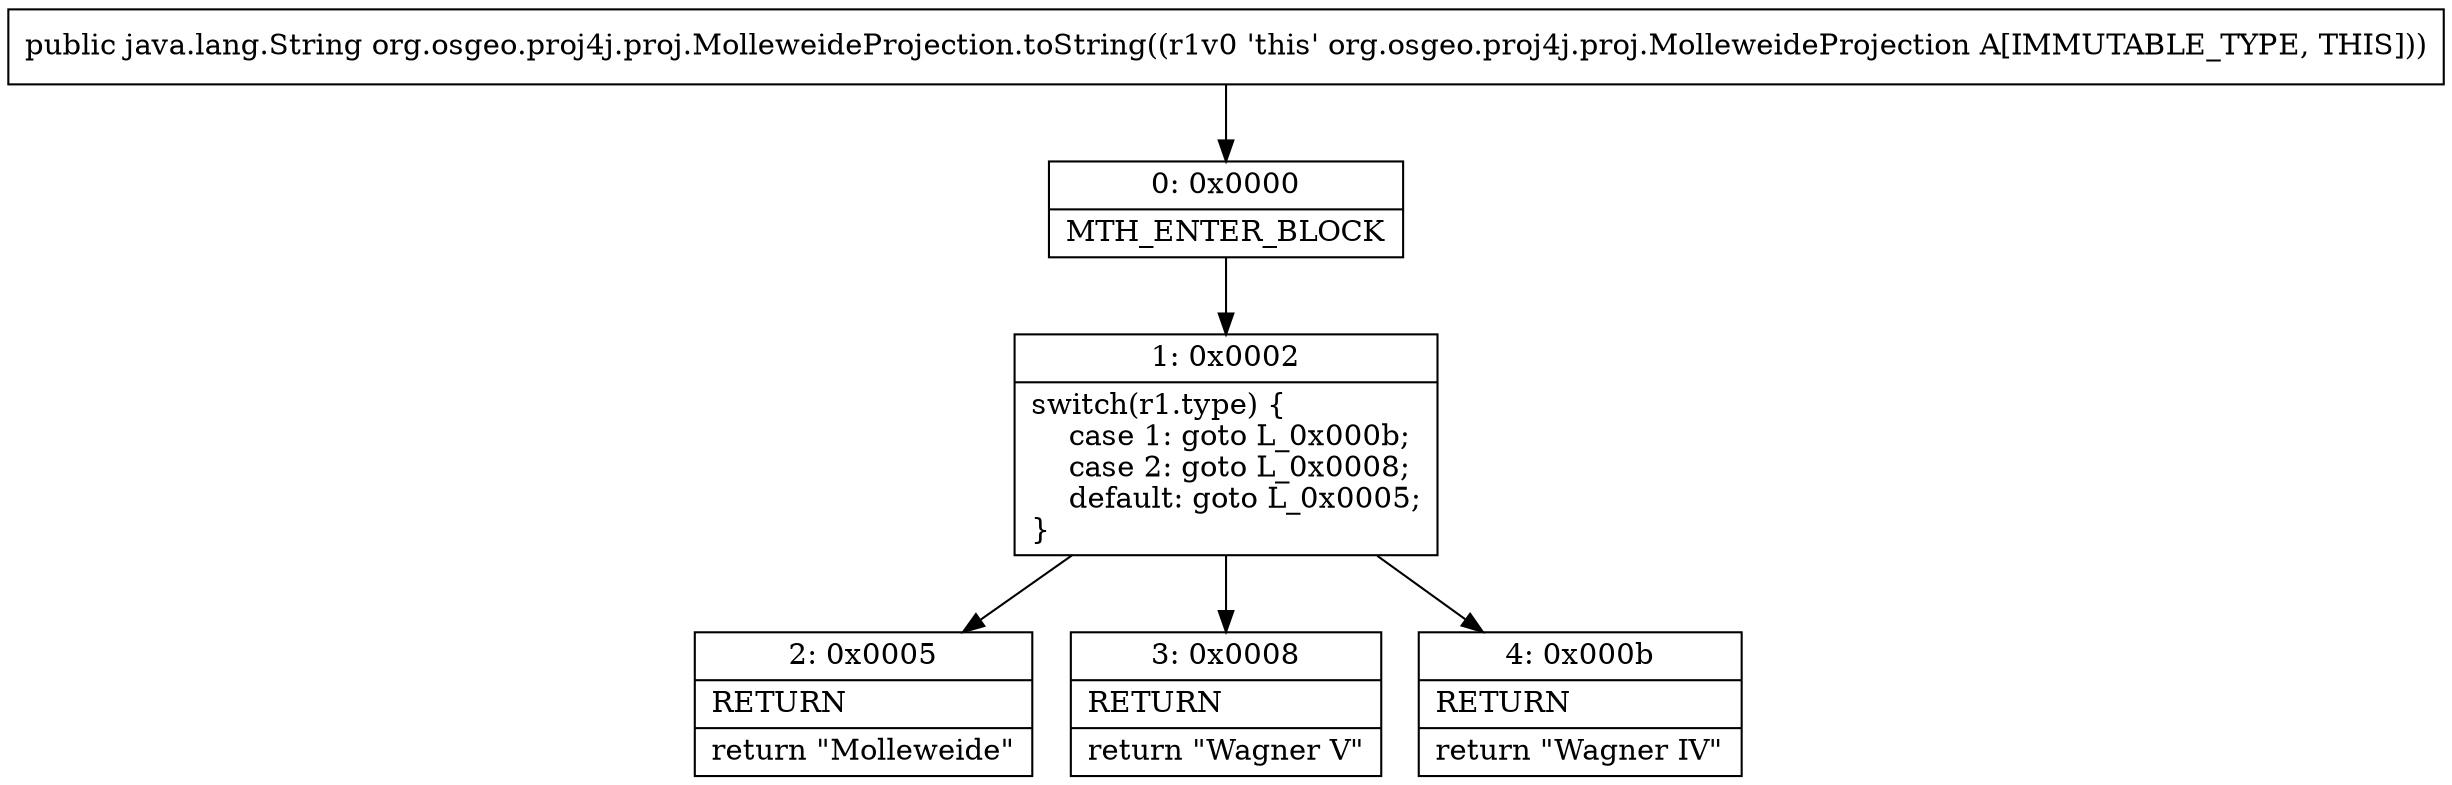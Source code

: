 digraph "CFG fororg.osgeo.proj4j.proj.MolleweideProjection.toString()Ljava\/lang\/String;" {
Node_0 [shape=record,label="{0\:\ 0x0000|MTH_ENTER_BLOCK\l}"];
Node_1 [shape=record,label="{1\:\ 0x0002|switch(r1.type) \{\l    case 1: goto L_0x000b;\l    case 2: goto L_0x0008;\l    default: goto L_0x0005;\l\}\l}"];
Node_2 [shape=record,label="{2\:\ 0x0005|RETURN\l|return \"Molleweide\"\l}"];
Node_3 [shape=record,label="{3\:\ 0x0008|RETURN\l|return \"Wagner V\"\l}"];
Node_4 [shape=record,label="{4\:\ 0x000b|RETURN\l|return \"Wagner IV\"\l}"];
MethodNode[shape=record,label="{public java.lang.String org.osgeo.proj4j.proj.MolleweideProjection.toString((r1v0 'this' org.osgeo.proj4j.proj.MolleweideProjection A[IMMUTABLE_TYPE, THIS])) }"];
MethodNode -> Node_0;
Node_0 -> Node_1;
Node_1 -> Node_2;
Node_1 -> Node_3;
Node_1 -> Node_4;
}

